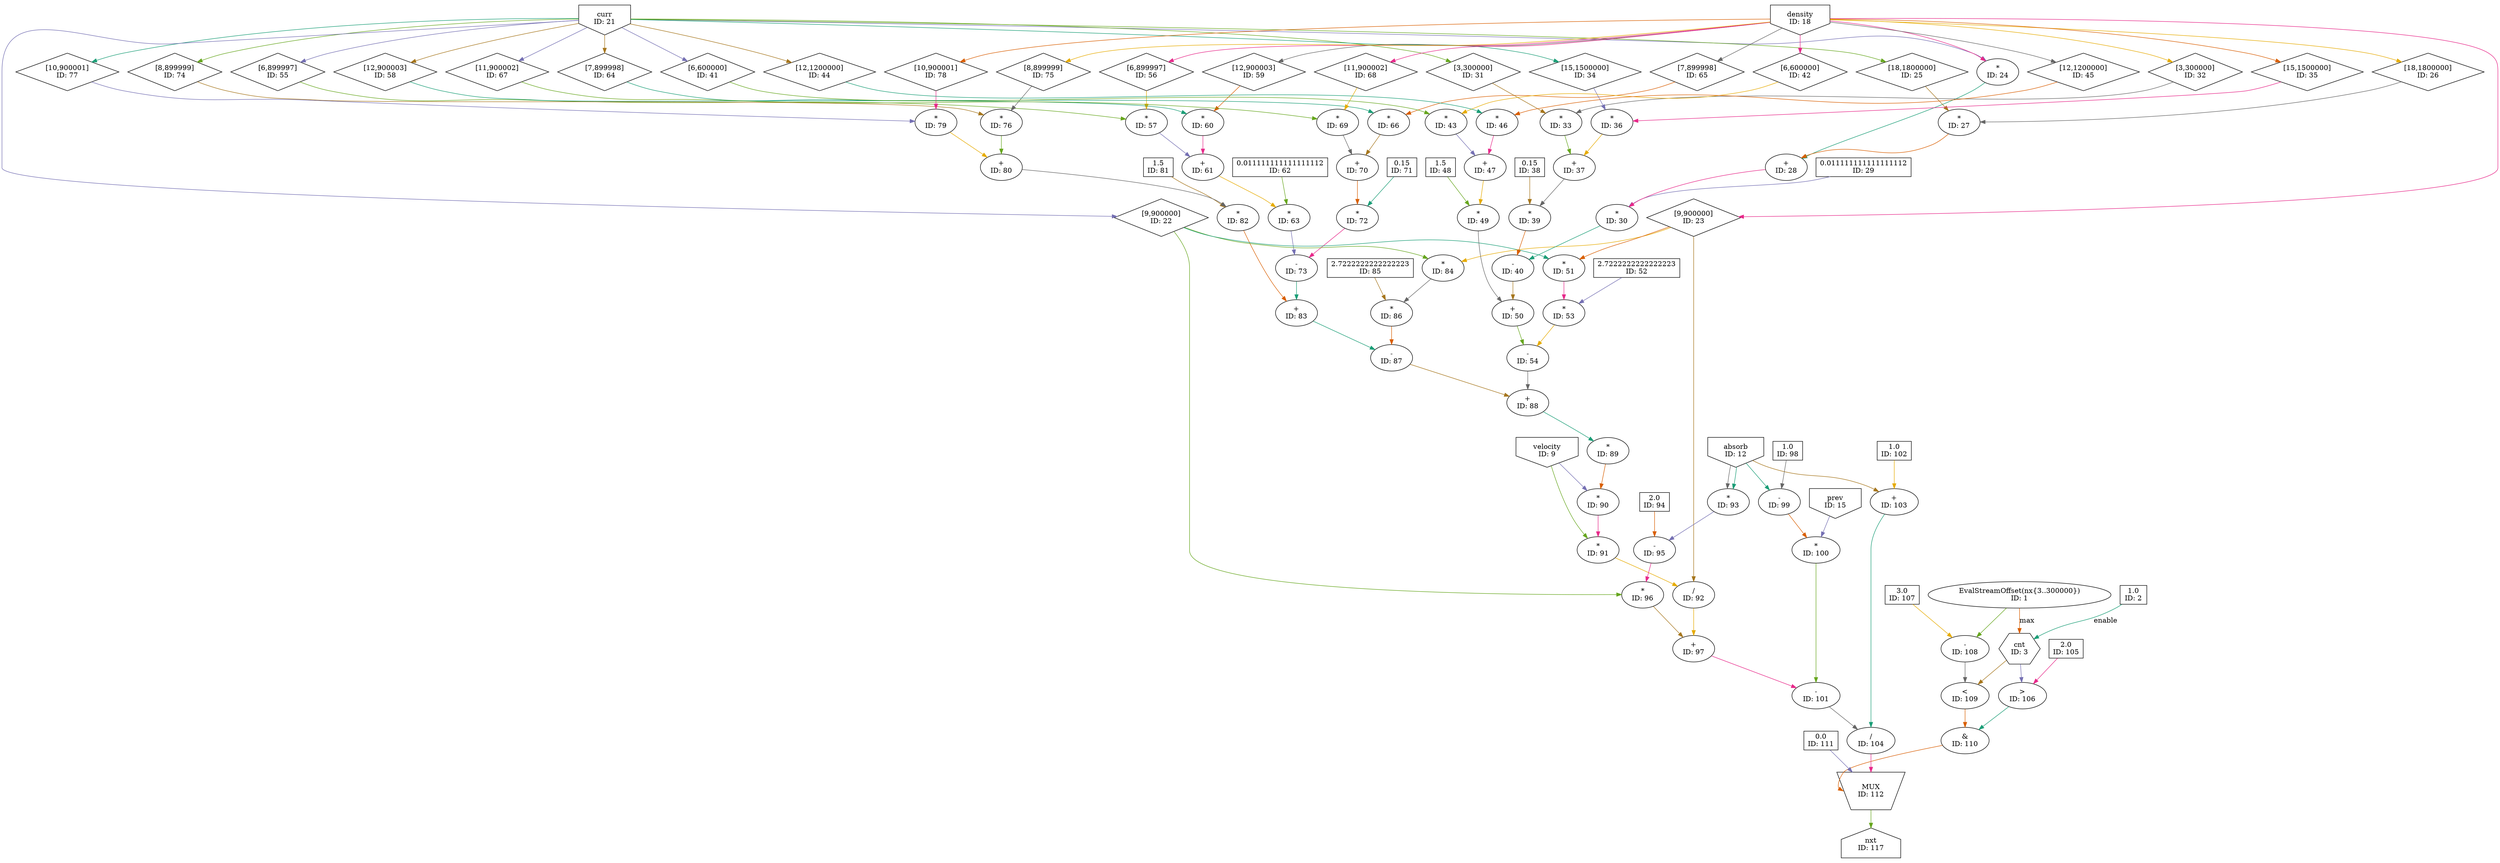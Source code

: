 digraph WavePropagationKernel_original{
	NodeConstantDouble2 [shape=box, label="1.0\nID: 2"];
	NodeEvalStreamOffset1 [label="EvalStreamOffset(nx{3..300000})\nID: 1"];
	NodeCounter3 [shape=hexagon, label="cnt\nID: 3"];
	NodeConstantDouble105 [shape=box, label="2.0\nID: 105"];
	NodeGt106 [label=">\nID: 106"];
	NodeConstantDouble107 [shape=box, label="3.0\nID: 107"];
	NodeSub108 [label="-\nID: 108"];
	NodeLt109 [label="<\nID: 109"];
	NodeAnd110 [label="&\nID: 110"];
	NodeConstantRawBits111 [shape=box, label="0.0\nID: 111"];
	NodeConstantDouble62 [shape=box, label="0.011111111111111112\nID: 62"];
	NodeInput21 [shape=invhouse, label="curr\nID: 21"];
	NodeStreamOffset55 [shape=diamond, label="[6,899997]\nID: 55"];
	NodeInput18 [shape=invhouse, label="density\nID: 18"];
	NodeStreamOffset56 [shape=diamond, label="[6,899997]\nID: 56"];
	NodeMul57 [label="*\nID: 57"];
	NodeStreamOffset58 [shape=diamond, label="[12,900003]\nID: 58"];
	NodeStreamOffset59 [shape=diamond, label="[12,900003]\nID: 59"];
	NodeMul60 [label="*\nID: 60"];
	NodeAdd61 [label="+\nID: 61"];
	NodeMul63 [label="*\nID: 63"];
	NodeConstantDouble71 [shape=box, label="0.15\nID: 71"];
	NodeStreamOffset64 [shape=diamond, label="[7,899998]\nID: 64"];
	NodeStreamOffset65 [shape=diamond, label="[7,899998]\nID: 65"];
	NodeMul66 [label="*\nID: 66"];
	NodeStreamOffset67 [shape=diamond, label="[11,900002]\nID: 67"];
	NodeStreamOffset68 [shape=diamond, label="[11,900002]\nID: 68"];
	NodeMul69 [label="*\nID: 69"];
	NodeAdd70 [label="+\nID: 70"];
	NodeMul72 [label="*\nID: 72"];
	NodeSub73 [label="-\nID: 73"];
	NodeConstantDouble81 [shape=box, label="1.5\nID: 81"];
	NodeStreamOffset74 [shape=diamond, label="[8,899999]\nID: 74"];
	NodeStreamOffset75 [shape=diamond, label="[8,899999]\nID: 75"];
	NodeMul76 [label="*\nID: 76"];
	NodeStreamOffset77 [shape=diamond, label="[10,900001]\nID: 77"];
	NodeStreamOffset78 [shape=diamond, label="[10,900001]\nID: 78"];
	NodeMul79 [label="*\nID: 79"];
	NodeAdd80 [label="+\nID: 80"];
	NodeMul82 [label="*\nID: 82"];
	NodeAdd83 [label="+\nID: 83"];
	NodeConstantDouble85 [shape=box, label="2.7222222222222223\nID: 85"];
	NodeStreamOffset22 [shape=diamond, label="[9,900000]\nID: 22"];
	NodeStreamOffset23 [shape=diamond, label="[9,900000]\nID: 23"];
	NodeMul84 [label="*\nID: 84"];
	NodeMul86 [label="*\nID: 86"];
	NodeSub87 [label="-\nID: 87"];
	NodeConstantDouble29 [shape=box, label="0.011111111111111112\nID: 29"];
	NodeMul24 [label="*\nID: 24"];
	NodeStreamOffset25 [shape=diamond, label="[18,1800000]\nID: 25"];
	NodeStreamOffset26 [shape=diamond, label="[18,1800000]\nID: 26"];
	NodeMul27 [label="*\nID: 27"];
	NodeAdd28 [label="+\nID: 28"];
	NodeMul30 [label="*\nID: 30"];
	NodeConstantDouble38 [shape=box, label="0.15\nID: 38"];
	NodeStreamOffset31 [shape=diamond, label="[3,300000]\nID: 31"];
	NodeStreamOffset32 [shape=diamond, label="[3,300000]\nID: 32"];
	NodeMul33 [label="*\nID: 33"];
	NodeStreamOffset34 [shape=diamond, label="[15,1500000]\nID: 34"];
	NodeStreamOffset35 [shape=diamond, label="[15,1500000]\nID: 35"];
	NodeMul36 [label="*\nID: 36"];
	NodeAdd37 [label="+\nID: 37"];
	NodeMul39 [label="*\nID: 39"];
	NodeSub40 [label="-\nID: 40"];
	NodeConstantDouble48 [shape=box, label="1.5\nID: 48"];
	NodeStreamOffset41 [shape=diamond, label="[6,600000]\nID: 41"];
	NodeStreamOffset42 [shape=diamond, label="[6,600000]\nID: 42"];
	NodeMul43 [label="*\nID: 43"];
	NodeStreamOffset44 [shape=diamond, label="[12,1200000]\nID: 44"];
	NodeStreamOffset45 [shape=diamond, label="[12,1200000]\nID: 45"];
	NodeMul46 [label="*\nID: 46"];
	NodeAdd47 [label="+\nID: 47"];
	NodeMul49 [label="*\nID: 49"];
	NodeAdd50 [label="+\nID: 50"];
	NodeConstantDouble52 [shape=box, label="2.7222222222222223\nID: 52"];
	NodeMul51 [label="*\nID: 51"];
	NodeMul53 [label="*\nID: 53"];
	NodeSub54 [label="-\nID: 54"];
	NodeAdd88 [label="+\nID: 88"];
	NodeMul89 [label="*\nID: 89"];
	NodeInput9 [shape=invhouse, label="velocity\nID: 9"];
	NodeMul90 [label="*\nID: 90"];
	NodeMul91 [label="*\nID: 91"];
	NodeDiv92 [label="/\nID: 92"];
	NodeConstantDouble94 [shape=box, label="2.0\nID: 94"];
	NodeInput12 [shape=invhouse, label="absorb\nID: 12"];
	NodeMul93 [label="*\nID: 93"];
	NodeSub95 [label="-\nID: 95"];
	NodeMul96 [label="*\nID: 96"];
	NodeAdd97 [label="+\nID: 97"];
	NodeConstantDouble98 [shape=box, label="1.0\nID: 98"];
	NodeSub99 [label="-\nID: 99"];
	NodeInput15 [shape=invhouse, label="prev\nID: 15"];
	NodeMul100 [label="*\nID: 100"];
	NodeSub101 [label="-\nID: 101"];
	NodeConstantDouble102 [shape=box, label="1.0\nID: 102"];
	NodeAdd103 [label="+\nID: 103"];
	NodeDiv104 [label="/\nID: 104"];
	NodeMux112 [shape=invtrapezium, height=0.5, label="MUX\nID: 112"];
	NodeOutput117 [shape=house, label="nxt\nID: 117"];
	NodeConstantDouble2 -> NodeCounter3[label="enable" color="/dark28/1" photon_data="EDGE,SrcNode:2,SrcNodePort:value"];
	NodeEvalStreamOffset1 -> NodeCounter3[label="max" color="/dark28/2" photon_data="EDGE,SrcNode:1,SrcNodePort:output"];
	NodeCounter3 -> NodeGt106[color="/dark28/3" photon_data="EDGE,SrcNode:3,SrcNodePort:count"];
	NodeConstantDouble105 -> NodeGt106[color="/dark28/4" photon_data="EDGE,SrcNode:105,SrcNodePort:value"];
	NodeEvalStreamOffset1 -> NodeSub108[color="/dark28/5" photon_data="EDGE,SrcNode:1,SrcNodePort:output"];
	NodeConstantDouble107 -> NodeSub108[color="/dark28/6" photon_data="EDGE,SrcNode:107,SrcNodePort:value"];
	NodeCounter3 -> NodeLt109[color="/dark28/7" photon_data="EDGE,SrcNode:3,SrcNodePort:count"];
	NodeSub108 -> NodeLt109[color="/dark28/8" photon_data="EDGE,SrcNode:108,SrcNodePort:result"];
	NodeGt106 -> NodeAnd110[color="/dark28/1" photon_data="EDGE,SrcNode:106,SrcNodePort:result"];
	NodeLt109 -> NodeAnd110[color="/dark28/2" photon_data="EDGE,SrcNode:109,SrcNodePort:result"];
	NodeInput21 -> NodeStreamOffset55[color="/dark28/3" photon_data="EDGE,SrcNode:21,SrcNodePort:data"];
	NodeInput18 -> NodeStreamOffset56[color="/dark28/4" photon_data="EDGE,SrcNode:18,SrcNodePort:data"];
	NodeStreamOffset55 -> NodeMul57[color="/dark28/5" photon_data="EDGE,SrcNode:55,SrcNodePort:output"];
	NodeStreamOffset56 -> NodeMul57[color="/dark28/6" photon_data="EDGE,SrcNode:56,SrcNodePort:output"];
	NodeInput21 -> NodeStreamOffset58[color="/dark28/7" photon_data="EDGE,SrcNode:21,SrcNodePort:data"];
	NodeInput18 -> NodeStreamOffset59[color="/dark28/8" photon_data="EDGE,SrcNode:18,SrcNodePort:data"];
	NodeStreamOffset58 -> NodeMul60[color="/dark28/1" photon_data="EDGE,SrcNode:58,SrcNodePort:output"];
	NodeStreamOffset59 -> NodeMul60[color="/dark28/2" photon_data="EDGE,SrcNode:59,SrcNodePort:output"];
	NodeMul57 -> NodeAdd61[color="/dark28/3" photon_data="EDGE,SrcNode:57,SrcNodePort:result"];
	NodeMul60 -> NodeAdd61[color="/dark28/4" photon_data="EDGE,SrcNode:60,SrcNodePort:result"];
	NodeConstantDouble62 -> NodeMul63[color="/dark28/5" photon_data="EDGE,SrcNode:62,SrcNodePort:value"];
	NodeAdd61 -> NodeMul63[color="/dark28/6" photon_data="EDGE,SrcNode:61,SrcNodePort:result"];
	NodeInput21 -> NodeStreamOffset64[color="/dark28/7" photon_data="EDGE,SrcNode:21,SrcNodePort:data"];
	NodeInput18 -> NodeStreamOffset65[color="/dark28/8" photon_data="EDGE,SrcNode:18,SrcNodePort:data"];
	NodeStreamOffset64 -> NodeMul66[color="/dark28/1" photon_data="EDGE,SrcNode:64,SrcNodePort:output"];
	NodeStreamOffset65 -> NodeMul66[color="/dark28/2" photon_data="EDGE,SrcNode:65,SrcNodePort:output"];
	NodeInput21 -> NodeStreamOffset67[color="/dark28/3" photon_data="EDGE,SrcNode:21,SrcNodePort:data"];
	NodeInput18 -> NodeStreamOffset68[color="/dark28/4" photon_data="EDGE,SrcNode:18,SrcNodePort:data"];
	NodeStreamOffset67 -> NodeMul69[color="/dark28/5" photon_data="EDGE,SrcNode:67,SrcNodePort:output"];
	NodeStreamOffset68 -> NodeMul69[color="/dark28/6" photon_data="EDGE,SrcNode:68,SrcNodePort:output"];
	NodeMul66 -> NodeAdd70[color="/dark28/7" photon_data="EDGE,SrcNode:66,SrcNodePort:result"];
	NodeMul69 -> NodeAdd70[color="/dark28/8" photon_data="EDGE,SrcNode:69,SrcNodePort:result"];
	NodeConstantDouble71 -> NodeMul72[color="/dark28/1" photon_data="EDGE,SrcNode:71,SrcNodePort:value"];
	NodeAdd70 -> NodeMul72[color="/dark28/2" photon_data="EDGE,SrcNode:70,SrcNodePort:result"];
	NodeMul63 -> NodeSub73[color="/dark28/3" photon_data="EDGE,SrcNode:63,SrcNodePort:result"];
	NodeMul72 -> NodeSub73[color="/dark28/4" photon_data="EDGE,SrcNode:72,SrcNodePort:result"];
	NodeInput21 -> NodeStreamOffset74[color="/dark28/5" photon_data="EDGE,SrcNode:21,SrcNodePort:data"];
	NodeInput18 -> NodeStreamOffset75[color="/dark28/6" photon_data="EDGE,SrcNode:18,SrcNodePort:data"];
	NodeStreamOffset74 -> NodeMul76[color="/dark28/7" photon_data="EDGE,SrcNode:74,SrcNodePort:output"];
	NodeStreamOffset75 -> NodeMul76[color="/dark28/8" photon_data="EDGE,SrcNode:75,SrcNodePort:output"];
	NodeInput21 -> NodeStreamOffset77[color="/dark28/1" photon_data="EDGE,SrcNode:21,SrcNodePort:data"];
	NodeInput18 -> NodeStreamOffset78[color="/dark28/2" photon_data="EDGE,SrcNode:18,SrcNodePort:data"];
	NodeStreamOffset77 -> NodeMul79[color="/dark28/3" photon_data="EDGE,SrcNode:77,SrcNodePort:output"];
	NodeStreamOffset78 -> NodeMul79[color="/dark28/4" photon_data="EDGE,SrcNode:78,SrcNodePort:output"];
	NodeMul76 -> NodeAdd80[color="/dark28/5" photon_data="EDGE,SrcNode:76,SrcNodePort:result"];
	NodeMul79 -> NodeAdd80[color="/dark28/6" photon_data="EDGE,SrcNode:79,SrcNodePort:result"];
	NodeConstantDouble81 -> NodeMul82[color="/dark28/7" photon_data="EDGE,SrcNode:81,SrcNodePort:value"];
	NodeAdd80 -> NodeMul82[color="/dark28/8" photon_data="EDGE,SrcNode:80,SrcNodePort:result"];
	NodeSub73 -> NodeAdd83[color="/dark28/1" photon_data="EDGE,SrcNode:73,SrcNodePort:result"];
	NodeMul82 -> NodeAdd83[color="/dark28/2" photon_data="EDGE,SrcNode:82,SrcNodePort:result"];
	NodeInput21 -> NodeStreamOffset22[color="/dark28/3" photon_data="EDGE,SrcNode:21,SrcNodePort:data"];
	NodeInput18 -> NodeStreamOffset23[color="/dark28/4" photon_data="EDGE,SrcNode:18,SrcNodePort:data"];
	NodeStreamOffset22 -> NodeMul84[color="/dark28/5" photon_data="EDGE,SrcNode:22,SrcNodePort:output"];
	NodeStreamOffset23 -> NodeMul84[color="/dark28/6" photon_data="EDGE,SrcNode:23,SrcNodePort:output"];
	NodeConstantDouble85 -> NodeMul86[color="/dark28/7" photon_data="EDGE,SrcNode:85,SrcNodePort:value"];
	NodeMul84 -> NodeMul86[color="/dark28/8" photon_data="EDGE,SrcNode:84,SrcNodePort:result"];
	NodeAdd83 -> NodeSub87[color="/dark28/1" photon_data="EDGE,SrcNode:83,SrcNodePort:result"];
	NodeMul86 -> NodeSub87[color="/dark28/2" photon_data="EDGE,SrcNode:86,SrcNodePort:result"];
	NodeInput21 -> NodeMul24[color="/dark28/3" photon_data="EDGE,SrcNode:21,SrcNodePort:data"];
	NodeInput18 -> NodeMul24[color="/dark28/4" photon_data="EDGE,SrcNode:18,SrcNodePort:data"];
	NodeInput21 -> NodeStreamOffset25[color="/dark28/5" photon_data="EDGE,SrcNode:21,SrcNodePort:data"];
	NodeInput18 -> NodeStreamOffset26[color="/dark28/6" photon_data="EDGE,SrcNode:18,SrcNodePort:data"];
	NodeStreamOffset25 -> NodeMul27[color="/dark28/7" photon_data="EDGE,SrcNode:25,SrcNodePort:output"];
	NodeStreamOffset26 -> NodeMul27[color="/dark28/8" photon_data="EDGE,SrcNode:26,SrcNodePort:output"];
	NodeMul24 -> NodeAdd28[color="/dark28/1" photon_data="EDGE,SrcNode:24,SrcNodePort:result"];
	NodeMul27 -> NodeAdd28[color="/dark28/2" photon_data="EDGE,SrcNode:27,SrcNodePort:result"];
	NodeConstantDouble29 -> NodeMul30[color="/dark28/3" photon_data="EDGE,SrcNode:29,SrcNodePort:value"];
	NodeAdd28 -> NodeMul30[color="/dark28/4" photon_data="EDGE,SrcNode:28,SrcNodePort:result"];
	NodeInput21 -> NodeStreamOffset31[color="/dark28/5" photon_data="EDGE,SrcNode:21,SrcNodePort:data"];
	NodeInput18 -> NodeStreamOffset32[color="/dark28/6" photon_data="EDGE,SrcNode:18,SrcNodePort:data"];
	NodeStreamOffset31 -> NodeMul33[color="/dark28/7" photon_data="EDGE,SrcNode:31,SrcNodePort:output"];
	NodeStreamOffset32 -> NodeMul33[color="/dark28/8" photon_data="EDGE,SrcNode:32,SrcNodePort:output"];
	NodeInput21 -> NodeStreamOffset34[color="/dark28/1" photon_data="EDGE,SrcNode:21,SrcNodePort:data"];
	NodeInput18 -> NodeStreamOffset35[color="/dark28/2" photon_data="EDGE,SrcNode:18,SrcNodePort:data"];
	NodeStreamOffset34 -> NodeMul36[color="/dark28/3" photon_data="EDGE,SrcNode:34,SrcNodePort:output"];
	NodeStreamOffset35 -> NodeMul36[color="/dark28/4" photon_data="EDGE,SrcNode:35,SrcNodePort:output"];
	NodeMul33 -> NodeAdd37[color="/dark28/5" photon_data="EDGE,SrcNode:33,SrcNodePort:result"];
	NodeMul36 -> NodeAdd37[color="/dark28/6" photon_data="EDGE,SrcNode:36,SrcNodePort:result"];
	NodeConstantDouble38 -> NodeMul39[color="/dark28/7" photon_data="EDGE,SrcNode:38,SrcNodePort:value"];
	NodeAdd37 -> NodeMul39[color="/dark28/8" photon_data="EDGE,SrcNode:37,SrcNodePort:result"];
	NodeMul30 -> NodeSub40[color="/dark28/1" photon_data="EDGE,SrcNode:30,SrcNodePort:result"];
	NodeMul39 -> NodeSub40[color="/dark28/2" photon_data="EDGE,SrcNode:39,SrcNodePort:result"];
	NodeInput21 -> NodeStreamOffset41[color="/dark28/3" photon_data="EDGE,SrcNode:21,SrcNodePort:data"];
	NodeInput18 -> NodeStreamOffset42[color="/dark28/4" photon_data="EDGE,SrcNode:18,SrcNodePort:data"];
	NodeStreamOffset41 -> NodeMul43[color="/dark28/5" photon_data="EDGE,SrcNode:41,SrcNodePort:output"];
	NodeStreamOffset42 -> NodeMul43[color="/dark28/6" photon_data="EDGE,SrcNode:42,SrcNodePort:output"];
	NodeInput21 -> NodeStreamOffset44[color="/dark28/7" photon_data="EDGE,SrcNode:21,SrcNodePort:data"];
	NodeInput18 -> NodeStreamOffset45[color="/dark28/8" photon_data="EDGE,SrcNode:18,SrcNodePort:data"];
	NodeStreamOffset44 -> NodeMul46[color="/dark28/1" photon_data="EDGE,SrcNode:44,SrcNodePort:output"];
	NodeStreamOffset45 -> NodeMul46[color="/dark28/2" photon_data="EDGE,SrcNode:45,SrcNodePort:output"];
	NodeMul43 -> NodeAdd47[color="/dark28/3" photon_data="EDGE,SrcNode:43,SrcNodePort:result"];
	NodeMul46 -> NodeAdd47[color="/dark28/4" photon_data="EDGE,SrcNode:46,SrcNodePort:result"];
	NodeConstantDouble48 -> NodeMul49[color="/dark28/5" photon_data="EDGE,SrcNode:48,SrcNodePort:value"];
	NodeAdd47 -> NodeMul49[color="/dark28/6" photon_data="EDGE,SrcNode:47,SrcNodePort:result"];
	NodeSub40 -> NodeAdd50[color="/dark28/7" photon_data="EDGE,SrcNode:40,SrcNodePort:result"];
	NodeMul49 -> NodeAdd50[color="/dark28/8" photon_data="EDGE,SrcNode:49,SrcNodePort:result"];
	NodeStreamOffset22 -> NodeMul51[color="/dark28/1" photon_data="EDGE,SrcNode:22,SrcNodePort:output"];
	NodeStreamOffset23 -> NodeMul51[color="/dark28/2" photon_data="EDGE,SrcNode:23,SrcNodePort:output"];
	NodeConstantDouble52 -> NodeMul53[color="/dark28/3" photon_data="EDGE,SrcNode:52,SrcNodePort:value"];
	NodeMul51 -> NodeMul53[color="/dark28/4" photon_data="EDGE,SrcNode:51,SrcNodePort:result"];
	NodeAdd50 -> NodeSub54[color="/dark28/5" photon_data="EDGE,SrcNode:50,SrcNodePort:result"];
	NodeMul53 -> NodeSub54[color="/dark28/6" photon_data="EDGE,SrcNode:53,SrcNodePort:result"];
	NodeSub87 -> NodeAdd88[color="/dark28/7" photon_data="EDGE,SrcNode:87,SrcNodePort:result"];
	NodeSub54 -> NodeAdd88[color="/dark28/8" photon_data="EDGE,SrcNode:54,SrcNodePort:result"];
	NodeAdd88 -> NodeMul89[color="/dark28/1" photon_data="EDGE,SrcNode:88,SrcNodePort:result"];
	NodeMul89 -> NodeMul90[color="/dark28/2" photon_data="EDGE,SrcNode:89,SrcNodePort:result"];
	NodeInput9 -> NodeMul90[color="/dark28/3" photon_data="EDGE,SrcNode:9,SrcNodePort:data"];
	NodeMul90 -> NodeMul91[color="/dark28/4" photon_data="EDGE,SrcNode:90,SrcNodePort:result"];
	NodeInput9 -> NodeMul91[color="/dark28/5" photon_data="EDGE,SrcNode:9,SrcNodePort:data"];
	NodeMul91 -> NodeDiv92[color="/dark28/6" photon_data="EDGE,SrcNode:91,SrcNodePort:result"];
	NodeStreamOffset23 -> NodeDiv92[color="/dark28/7" photon_data="EDGE,SrcNode:23,SrcNodePort:output"];
	NodeInput12 -> NodeMul93[color="/dark28/8" photon_data="EDGE,SrcNode:12,SrcNodePort:data"];
	NodeInput12 -> NodeMul93[color="/dark28/1" photon_data="EDGE,SrcNode:12,SrcNodePort:data"];
	NodeConstantDouble94 -> NodeSub95[color="/dark28/2" photon_data="EDGE,SrcNode:94,SrcNodePort:value"];
	NodeMul93 -> NodeSub95[color="/dark28/3" photon_data="EDGE,SrcNode:93,SrcNodePort:result"];
	NodeSub95 -> NodeMul96[color="/dark28/4" photon_data="EDGE,SrcNode:95,SrcNodePort:result"];
	NodeStreamOffset22 -> NodeMul96[color="/dark28/5" photon_data="EDGE,SrcNode:22,SrcNodePort:output"];
	NodeDiv92 -> NodeAdd97[color="/dark28/6" photon_data="EDGE,SrcNode:92,SrcNodePort:result"];
	NodeMul96 -> NodeAdd97[color="/dark28/7" photon_data="EDGE,SrcNode:96,SrcNodePort:result"];
	NodeConstantDouble98 -> NodeSub99[color="/dark28/8" photon_data="EDGE,SrcNode:98,SrcNodePort:value"];
	NodeInput12 -> NodeSub99[color="/dark28/1" photon_data="EDGE,SrcNode:12,SrcNodePort:data"];
	NodeSub99 -> NodeMul100[color="/dark28/2" photon_data="EDGE,SrcNode:99,SrcNodePort:result"];
	NodeInput15 -> NodeMul100[color="/dark28/3" photon_data="EDGE,SrcNode:15,SrcNodePort:data"];
	NodeAdd97 -> NodeSub101[color="/dark28/4" photon_data="EDGE,SrcNode:97,SrcNodePort:result"];
	NodeMul100 -> NodeSub101[color="/dark28/5" photon_data="EDGE,SrcNode:100,SrcNodePort:result"];
	NodeConstantDouble102 -> NodeAdd103[color="/dark28/6" photon_data="EDGE,SrcNode:102,SrcNodePort:value"];
	NodeInput12 -> NodeAdd103[color="/dark28/7" photon_data="EDGE,SrcNode:12,SrcNodePort:data"];
	NodeSub101 -> NodeDiv104[color="/dark28/8" photon_data="EDGE,SrcNode:101,SrcNodePort:result"];
	NodeAdd103 -> NodeDiv104[color="/dark28/1" photon_data="EDGE,SrcNode:103,SrcNodePort:result"];
	NodeAnd110 -> NodeMux112[headport="w" color="/dark28/2" photon_data="EDGE,SrcNode:110,SrcNodePort:result"];
	NodeConstantRawBits111 -> NodeMux112[color="/dark28/3" photon_data="EDGE,SrcNode:111,SrcNodePort:value"];
	NodeDiv104 -> NodeMux112[color="/dark28/4" photon_data="EDGE,SrcNode:104,SrcNodePort:result"];
	NodeMux112 -> NodeOutput117[color="/dark28/5" photon_data="EDGE,SrcNode:112,SrcNodePort:result"];
}
